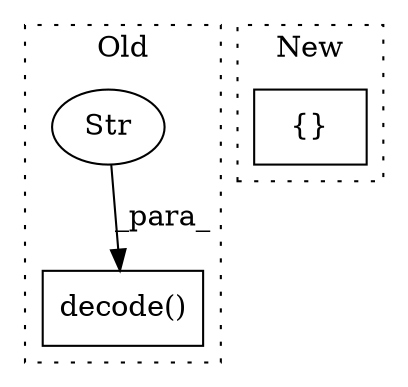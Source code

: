 digraph G {
subgraph cluster0 {
1 [label="decode()" a="75" s="525,557" l="25,1" shape="box"];
3 [label="Str" a="66" s="550" l="7" shape="ellipse"];
label = "Old";
style="dotted";
}
subgraph cluster1 {
2 [label="{}" a="59" s="662,662" l="2,1" shape="box"];
label = "New";
style="dotted";
}
3 -> 1 [label="_para_"];
}